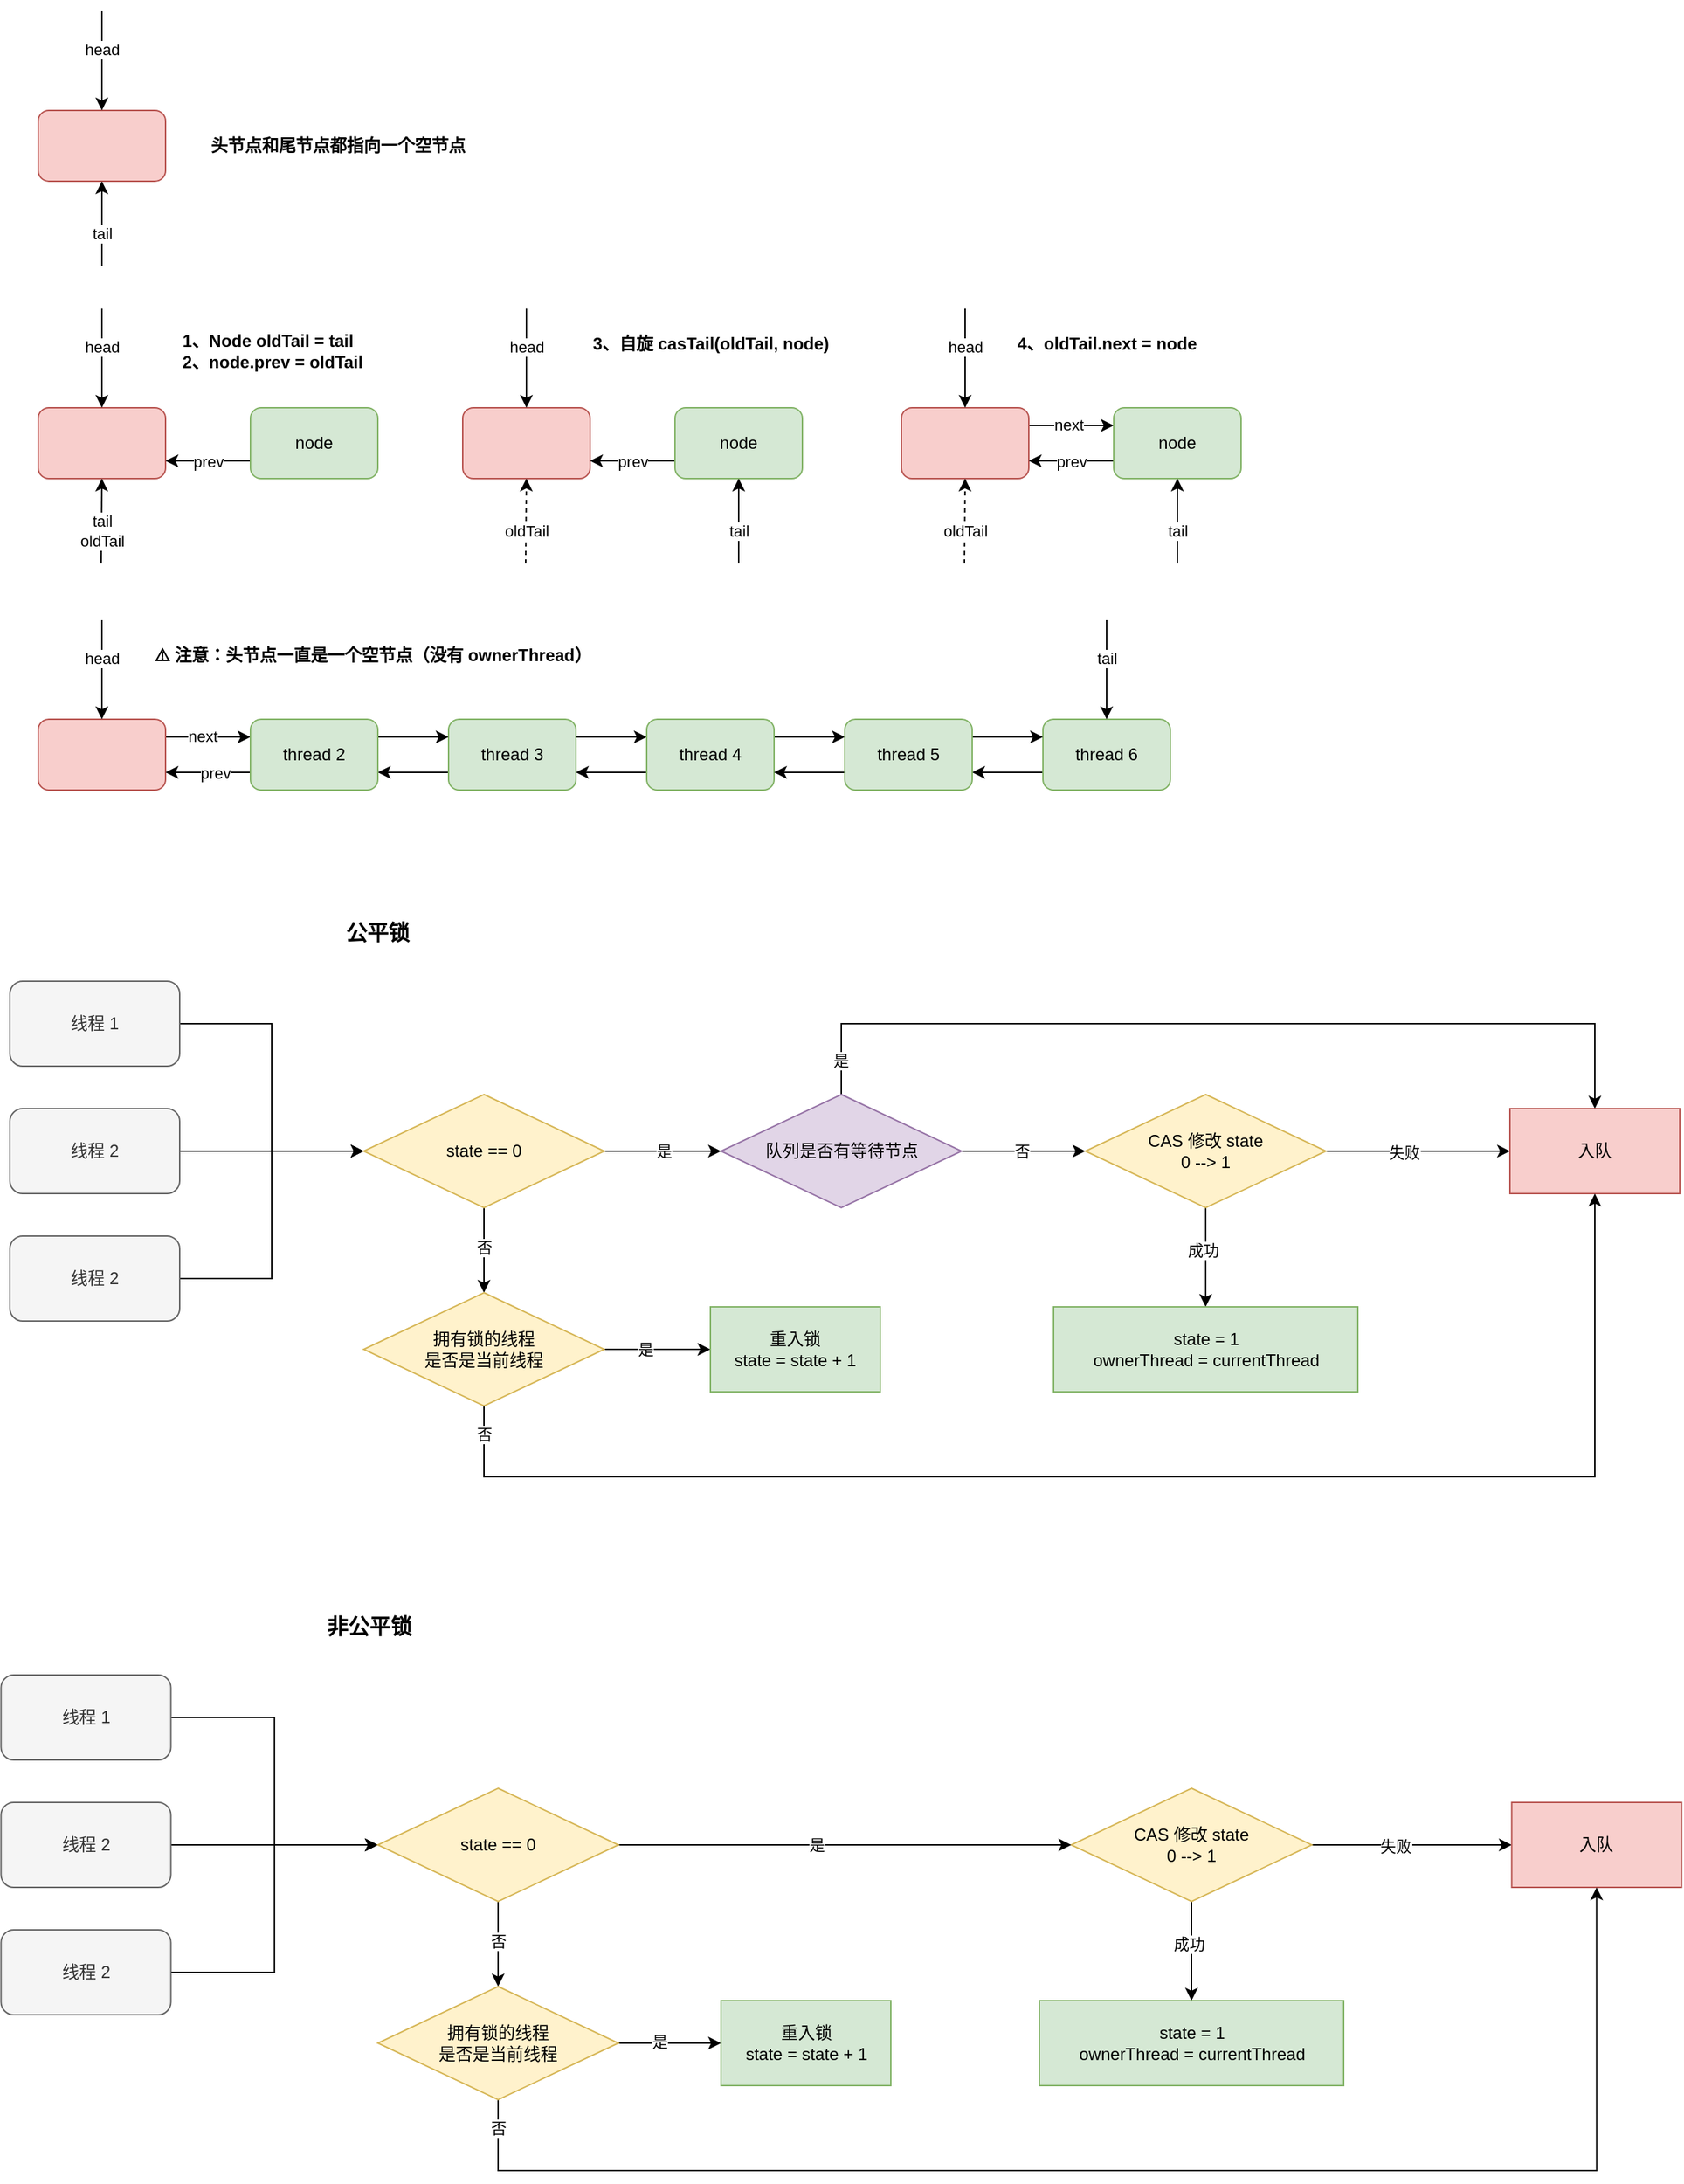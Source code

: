 <mxfile version="21.1.1" type="github">
  <diagram name="第 1 页" id="HYLfRAluGgirOGHJwurM">
    <mxGraphModel dx="1242" dy="784" grid="1" gridSize="10" guides="1" tooltips="1" connect="1" arrows="1" fold="1" page="1" pageScale="1" pageWidth="827" pageHeight="1169" math="0" shadow="0">
      <root>
        <mxCell id="0" />
        <mxCell id="1" parent="0" />
        <mxCell id="wMg410RL5N5ofmad3jp8-132" style="edgeStyle=orthogonalEdgeStyle;rounded=0;orthogonalLoop=1;jettySize=auto;html=1;exitX=1;exitY=0.5;exitDx=0;exitDy=0;entryX=0;entryY=0.5;entryDx=0;entryDy=0;" edge="1" parent="1" source="wMg410RL5N5ofmad3jp8-1" target="wMg410RL5N5ofmad3jp8-85">
          <mxGeometry relative="1" as="geometry" />
        </mxCell>
        <mxCell id="wMg410RL5N5ofmad3jp8-1" value="线程 1" style="rounded=1;whiteSpace=wrap;html=1;fillColor=#f5f5f5;fontColor=#333333;strokeColor=#666666;" vertex="1" parent="1">
          <mxGeometry x="90" y="720" width="120" height="60" as="geometry" />
        </mxCell>
        <mxCell id="wMg410RL5N5ofmad3jp8-133" style="edgeStyle=orthogonalEdgeStyle;rounded=0;orthogonalLoop=1;jettySize=auto;html=1;exitX=1;exitY=0.5;exitDx=0;exitDy=0;entryX=0;entryY=0.5;entryDx=0;entryDy=0;" edge="1" parent="1" source="wMg410RL5N5ofmad3jp8-2" target="wMg410RL5N5ofmad3jp8-85">
          <mxGeometry relative="1" as="geometry">
            <mxPoint x="280" y="890" as="targetPoint" />
          </mxGeometry>
        </mxCell>
        <mxCell id="wMg410RL5N5ofmad3jp8-2" value="线程 2" style="rounded=1;whiteSpace=wrap;html=1;fillColor=#f5f5f5;fontColor=#333333;strokeColor=#666666;" vertex="1" parent="1">
          <mxGeometry x="90" y="810" width="120" height="60" as="geometry" />
        </mxCell>
        <mxCell id="wMg410RL5N5ofmad3jp8-134" style="edgeStyle=orthogonalEdgeStyle;rounded=0;orthogonalLoop=1;jettySize=auto;html=1;exitX=1;exitY=0.5;exitDx=0;exitDy=0;entryX=0;entryY=0.5;entryDx=0;entryDy=0;" edge="1" parent="1" source="wMg410RL5N5ofmad3jp8-4" target="wMg410RL5N5ofmad3jp8-85">
          <mxGeometry relative="1" as="geometry" />
        </mxCell>
        <mxCell id="wMg410RL5N5ofmad3jp8-4" value="线程 2" style="rounded=1;whiteSpace=wrap;html=1;fillColor=#f5f5f5;fontColor=#333333;strokeColor=#666666;" vertex="1" parent="1">
          <mxGeometry x="90" y="900" width="120" height="60" as="geometry" />
        </mxCell>
        <mxCell id="wMg410RL5N5ofmad3jp8-137" style="edgeStyle=orthogonalEdgeStyle;rounded=0;orthogonalLoop=1;jettySize=auto;html=1;exitX=1;exitY=0.5;exitDx=0;exitDy=0;entryX=0;entryY=0.5;entryDx=0;entryDy=0;" edge="1" parent="1" source="wMg410RL5N5ofmad3jp8-5" target="wMg410RL5N5ofmad3jp8-9">
          <mxGeometry relative="1" as="geometry" />
        </mxCell>
        <mxCell id="wMg410RL5N5ofmad3jp8-138" value="否" style="edgeLabel;html=1;align=center;verticalAlign=middle;resizable=0;points=[];" vertex="1" connectable="0" parent="wMg410RL5N5ofmad3jp8-137">
          <mxGeometry x="-0.035" relative="1" as="geometry">
            <mxPoint as="offset" />
          </mxGeometry>
        </mxCell>
        <mxCell id="wMg410RL5N5ofmad3jp8-139" style="edgeStyle=orthogonalEdgeStyle;rounded=0;orthogonalLoop=1;jettySize=auto;html=1;exitX=0.5;exitY=0;exitDx=0;exitDy=0;entryX=0.5;entryY=0;entryDx=0;entryDy=0;" edge="1" parent="1" source="wMg410RL5N5ofmad3jp8-5" target="wMg410RL5N5ofmad3jp8-14">
          <mxGeometry relative="1" as="geometry">
            <Array as="points">
              <mxPoint x="678" y="750" />
              <mxPoint x="1210" y="750" />
            </Array>
          </mxGeometry>
        </mxCell>
        <mxCell id="wMg410RL5N5ofmad3jp8-140" value="是" style="edgeLabel;html=1;align=center;verticalAlign=middle;resizable=0;points=[];" vertex="1" connectable="0" parent="wMg410RL5N5ofmad3jp8-139">
          <mxGeometry x="-0.924" y="1" relative="1" as="geometry">
            <mxPoint as="offset" />
          </mxGeometry>
        </mxCell>
        <mxCell id="wMg410RL5N5ofmad3jp8-5" value="队列是否有等待节点" style="rhombus;whiteSpace=wrap;html=1;fillColor=#e1d5e7;strokeColor=#9673a6;" vertex="1" parent="1">
          <mxGeometry x="592.5" y="800" width="170" height="80" as="geometry" />
        </mxCell>
        <mxCell id="wMg410RL5N5ofmad3jp8-12" value="" style="edgeStyle=orthogonalEdgeStyle;rounded=0;orthogonalLoop=1;jettySize=auto;html=1;" edge="1" parent="1" source="wMg410RL5N5ofmad3jp8-9" target="wMg410RL5N5ofmad3jp8-11">
          <mxGeometry relative="1" as="geometry" />
        </mxCell>
        <mxCell id="wMg410RL5N5ofmad3jp8-13" value="成功" style="edgeLabel;html=1;align=center;verticalAlign=middle;resizable=0;points=[];" vertex="1" connectable="0" parent="wMg410RL5N5ofmad3jp8-12">
          <mxGeometry x="-0.16" y="-2" relative="1" as="geometry">
            <mxPoint as="offset" />
          </mxGeometry>
        </mxCell>
        <mxCell id="wMg410RL5N5ofmad3jp8-15" value="" style="edgeStyle=orthogonalEdgeStyle;rounded=0;orthogonalLoop=1;jettySize=auto;html=1;" edge="1" parent="1" source="wMg410RL5N5ofmad3jp8-9" target="wMg410RL5N5ofmad3jp8-14">
          <mxGeometry relative="1" as="geometry" />
        </mxCell>
        <mxCell id="wMg410RL5N5ofmad3jp8-18" value="失败" style="edgeLabel;html=1;align=center;verticalAlign=middle;resizable=0;points=[];" vertex="1" connectable="0" parent="wMg410RL5N5ofmad3jp8-15">
          <mxGeometry x="-0.162" y="-1" relative="1" as="geometry">
            <mxPoint as="offset" />
          </mxGeometry>
        </mxCell>
        <mxCell id="wMg410RL5N5ofmad3jp8-9" value="CAS 修改 state&lt;br&gt;0 --&amp;gt; 1" style="rhombus;whiteSpace=wrap;html=1;fillColor=#fff2cc;strokeColor=#d6b656;" vertex="1" parent="1">
          <mxGeometry x="850" y="800" width="170" height="80" as="geometry" />
        </mxCell>
        <mxCell id="wMg410RL5N5ofmad3jp8-11" value="state = 1&lt;br&gt;ownerThread = currentThread" style="whiteSpace=wrap;html=1;fillColor=#d5e8d4;strokeColor=#82b366;" vertex="1" parent="1">
          <mxGeometry x="827.5" y="950" width="215" height="60" as="geometry" />
        </mxCell>
        <mxCell id="wMg410RL5N5ofmad3jp8-14" value="入队" style="whiteSpace=wrap;html=1;fillColor=#f8cecc;strokeColor=#b85450;" vertex="1" parent="1">
          <mxGeometry x="1150" y="810" width="120" height="60" as="geometry" />
        </mxCell>
        <mxCell id="wMg410RL5N5ofmad3jp8-29" style="edgeStyle=orthogonalEdgeStyle;rounded=0;orthogonalLoop=1;jettySize=auto;html=1;exitX=1;exitY=0.25;exitDx=0;exitDy=0;entryX=0;entryY=0.25;entryDx=0;entryDy=0;" edge="1" parent="1" source="wMg410RL5N5ofmad3jp8-19" target="wMg410RL5N5ofmad3jp8-21">
          <mxGeometry relative="1" as="geometry" />
        </mxCell>
        <mxCell id="wMg410RL5N5ofmad3jp8-39" value="next" style="edgeLabel;html=1;align=center;verticalAlign=middle;resizable=0;points=[];" vertex="1" connectable="0" parent="wMg410RL5N5ofmad3jp8-29">
          <mxGeometry x="-0.15" y="4" relative="1" as="geometry">
            <mxPoint y="3" as="offset" />
          </mxGeometry>
        </mxCell>
        <mxCell id="wMg410RL5N5ofmad3jp8-19" value="" style="rounded=1;whiteSpace=wrap;html=1;fillColor=#f8cecc;strokeColor=#b85450;" vertex="1" parent="1">
          <mxGeometry x="110" y="535" width="90" height="50" as="geometry" />
        </mxCell>
        <mxCell id="wMg410RL5N5ofmad3jp8-32" style="edgeStyle=orthogonalEdgeStyle;rounded=0;orthogonalLoop=1;jettySize=auto;html=1;exitX=1;exitY=0.25;exitDx=0;exitDy=0;entryX=0;entryY=0.25;entryDx=0;entryDy=0;" edge="1" parent="1" source="wMg410RL5N5ofmad3jp8-20" target="wMg410RL5N5ofmad3jp8-22">
          <mxGeometry relative="1" as="geometry" />
        </mxCell>
        <mxCell id="wMg410RL5N5ofmad3jp8-35" style="edgeStyle=orthogonalEdgeStyle;rounded=0;orthogonalLoop=1;jettySize=auto;html=1;exitX=0;exitY=0.75;exitDx=0;exitDy=0;entryX=1;entryY=0.75;entryDx=0;entryDy=0;" edge="1" parent="1" source="wMg410RL5N5ofmad3jp8-20" target="wMg410RL5N5ofmad3jp8-21">
          <mxGeometry relative="1" as="geometry" />
        </mxCell>
        <mxCell id="wMg410RL5N5ofmad3jp8-20" value="thread 3" style="rounded=1;whiteSpace=wrap;html=1;fillColor=#d5e8d4;strokeColor=#82b366;" vertex="1" parent="1">
          <mxGeometry x="400" y="535" width="90" height="50" as="geometry" />
        </mxCell>
        <mxCell id="wMg410RL5N5ofmad3jp8-30" style="edgeStyle=orthogonalEdgeStyle;rounded=0;orthogonalLoop=1;jettySize=auto;html=1;exitX=0;exitY=0.75;exitDx=0;exitDy=0;entryX=1;entryY=0.75;entryDx=0;entryDy=0;" edge="1" parent="1" source="wMg410RL5N5ofmad3jp8-21" target="wMg410RL5N5ofmad3jp8-19">
          <mxGeometry relative="1" as="geometry" />
        </mxCell>
        <mxCell id="wMg410RL5N5ofmad3jp8-40" value="prev" style="edgeLabel;html=1;align=center;verticalAlign=middle;resizable=0;points=[];" vertex="1" connectable="0" parent="wMg410RL5N5ofmad3jp8-30">
          <mxGeometry x="-0.15" y="3" relative="1" as="geometry">
            <mxPoint y="-3" as="offset" />
          </mxGeometry>
        </mxCell>
        <mxCell id="wMg410RL5N5ofmad3jp8-31" style="edgeStyle=orthogonalEdgeStyle;rounded=0;orthogonalLoop=1;jettySize=auto;html=1;exitX=1;exitY=0.25;exitDx=0;exitDy=0;entryX=0;entryY=0.25;entryDx=0;entryDy=0;" edge="1" parent="1" source="wMg410RL5N5ofmad3jp8-21" target="wMg410RL5N5ofmad3jp8-20">
          <mxGeometry relative="1" as="geometry" />
        </mxCell>
        <mxCell id="wMg410RL5N5ofmad3jp8-21" value="thread 2" style="rounded=1;whiteSpace=wrap;html=1;fillColor=#d5e8d4;strokeColor=#82b366;" vertex="1" parent="1">
          <mxGeometry x="260" y="535" width="90" height="50" as="geometry" />
        </mxCell>
        <mxCell id="wMg410RL5N5ofmad3jp8-33" style="edgeStyle=orthogonalEdgeStyle;rounded=0;orthogonalLoop=1;jettySize=auto;html=1;exitX=1;exitY=0.25;exitDx=0;exitDy=0;entryX=0;entryY=0.25;entryDx=0;entryDy=0;" edge="1" parent="1" source="wMg410RL5N5ofmad3jp8-22" target="wMg410RL5N5ofmad3jp8-24">
          <mxGeometry relative="1" as="geometry" />
        </mxCell>
        <mxCell id="wMg410RL5N5ofmad3jp8-36" style="edgeStyle=orthogonalEdgeStyle;rounded=0;orthogonalLoop=1;jettySize=auto;html=1;exitX=0;exitY=0.75;exitDx=0;exitDy=0;entryX=1;entryY=0.75;entryDx=0;entryDy=0;" edge="1" parent="1" source="wMg410RL5N5ofmad3jp8-22" target="wMg410RL5N5ofmad3jp8-20">
          <mxGeometry relative="1" as="geometry" />
        </mxCell>
        <mxCell id="wMg410RL5N5ofmad3jp8-22" value="thread 4" style="rounded=1;whiteSpace=wrap;html=1;fillColor=#d5e8d4;strokeColor=#82b366;" vertex="1" parent="1">
          <mxGeometry x="540" y="535" width="90" height="50" as="geometry" />
        </mxCell>
        <mxCell id="wMg410RL5N5ofmad3jp8-38" style="edgeStyle=orthogonalEdgeStyle;rounded=0;orthogonalLoop=1;jettySize=auto;html=1;exitX=0;exitY=0.75;exitDx=0;exitDy=0;entryX=1;entryY=0.75;entryDx=0;entryDy=0;" edge="1" parent="1" source="wMg410RL5N5ofmad3jp8-23" target="wMg410RL5N5ofmad3jp8-24">
          <mxGeometry relative="1" as="geometry" />
        </mxCell>
        <mxCell id="wMg410RL5N5ofmad3jp8-23" value="thread 6" style="rounded=1;whiteSpace=wrap;html=1;fillColor=#d5e8d4;strokeColor=#82b366;" vertex="1" parent="1">
          <mxGeometry x="820" y="535" width="90" height="50" as="geometry" />
        </mxCell>
        <mxCell id="wMg410RL5N5ofmad3jp8-34" style="edgeStyle=orthogonalEdgeStyle;rounded=0;orthogonalLoop=1;jettySize=auto;html=1;exitX=1;exitY=0.25;exitDx=0;exitDy=0;entryX=0;entryY=0.25;entryDx=0;entryDy=0;" edge="1" parent="1" source="wMg410RL5N5ofmad3jp8-24" target="wMg410RL5N5ofmad3jp8-23">
          <mxGeometry relative="1" as="geometry" />
        </mxCell>
        <mxCell id="wMg410RL5N5ofmad3jp8-37" style="edgeStyle=orthogonalEdgeStyle;rounded=0;orthogonalLoop=1;jettySize=auto;html=1;exitX=0;exitY=0.75;exitDx=0;exitDy=0;entryX=1;entryY=0.75;entryDx=0;entryDy=0;" edge="1" parent="1" source="wMg410RL5N5ofmad3jp8-24" target="wMg410RL5N5ofmad3jp8-22">
          <mxGeometry relative="1" as="geometry" />
        </mxCell>
        <mxCell id="wMg410RL5N5ofmad3jp8-24" value="thread 5" style="rounded=1;whiteSpace=wrap;html=1;fillColor=#d5e8d4;strokeColor=#82b366;" vertex="1" parent="1">
          <mxGeometry x="680" y="535" width="90" height="50" as="geometry" />
        </mxCell>
        <mxCell id="wMg410RL5N5ofmad3jp8-25" value="" style="endArrow=classic;html=1;rounded=0;entryX=0.5;entryY=0;entryDx=0;entryDy=0;" edge="1" parent="1" target="wMg410RL5N5ofmad3jp8-19">
          <mxGeometry width="50" height="50" relative="1" as="geometry">
            <mxPoint x="155" y="465" as="sourcePoint" />
            <mxPoint x="60" y="475" as="targetPoint" />
          </mxGeometry>
        </mxCell>
        <mxCell id="wMg410RL5N5ofmad3jp8-26" value="head" style="edgeLabel;html=1;align=center;verticalAlign=middle;resizable=0;points=[];" vertex="1" connectable="0" parent="wMg410RL5N5ofmad3jp8-25">
          <mxGeometry x="-0.229" relative="1" as="geometry">
            <mxPoint as="offset" />
          </mxGeometry>
        </mxCell>
        <mxCell id="wMg410RL5N5ofmad3jp8-27" value="" style="endArrow=classic;html=1;rounded=0;entryX=0.5;entryY=0;entryDx=0;entryDy=0;" edge="1" parent="1" target="wMg410RL5N5ofmad3jp8-23">
          <mxGeometry width="50" height="50" relative="1" as="geometry">
            <mxPoint x="865" y="465" as="sourcePoint" />
            <mxPoint x="838" y="515" as="targetPoint" />
          </mxGeometry>
        </mxCell>
        <mxCell id="wMg410RL5N5ofmad3jp8-28" value="tail" style="edgeLabel;html=1;align=center;verticalAlign=middle;resizable=0;points=[];" vertex="1" connectable="0" parent="wMg410RL5N5ofmad3jp8-27">
          <mxGeometry x="-0.229" relative="1" as="geometry">
            <mxPoint as="offset" />
          </mxGeometry>
        </mxCell>
        <mxCell id="wMg410RL5N5ofmad3jp8-41" value="" style="rounded=1;whiteSpace=wrap;html=1;fillColor=#f8cecc;strokeColor=#b85450;" vertex="1" parent="1">
          <mxGeometry x="110" y="105" width="90" height="50" as="geometry" />
        </mxCell>
        <mxCell id="wMg410RL5N5ofmad3jp8-42" value="" style="endArrow=classic;html=1;rounded=0;entryX=0.5;entryY=0;entryDx=0;entryDy=0;" edge="1" parent="1" target="wMg410RL5N5ofmad3jp8-41">
          <mxGeometry width="50" height="50" relative="1" as="geometry">
            <mxPoint x="155" y="35" as="sourcePoint" />
            <mxPoint x="60" y="45" as="targetPoint" />
          </mxGeometry>
        </mxCell>
        <mxCell id="wMg410RL5N5ofmad3jp8-43" value="head" style="edgeLabel;html=1;align=center;verticalAlign=middle;resizable=0;points=[];" vertex="1" connectable="0" parent="wMg410RL5N5ofmad3jp8-42">
          <mxGeometry x="-0.229" relative="1" as="geometry">
            <mxPoint as="offset" />
          </mxGeometry>
        </mxCell>
        <mxCell id="wMg410RL5N5ofmad3jp8-44" value="" style="endArrow=classic;html=1;rounded=0;entryX=0.5;entryY=1;entryDx=0;entryDy=0;" edge="1" parent="1" target="wMg410RL5N5ofmad3jp8-41">
          <mxGeometry width="50" height="50" relative="1" as="geometry">
            <mxPoint x="155" y="215" as="sourcePoint" />
            <mxPoint x="400" y="205" as="targetPoint" />
          </mxGeometry>
        </mxCell>
        <mxCell id="wMg410RL5N5ofmad3jp8-45" value="tail" style="edgeLabel;html=1;align=center;verticalAlign=middle;resizable=0;points=[];" vertex="1" connectable="0" parent="wMg410RL5N5ofmad3jp8-44">
          <mxGeometry x="-0.229" relative="1" as="geometry">
            <mxPoint as="offset" />
          </mxGeometry>
        </mxCell>
        <mxCell id="wMg410RL5N5ofmad3jp8-46" value="" style="rounded=1;whiteSpace=wrap;html=1;fillColor=#f8cecc;strokeColor=#b85450;" vertex="1" parent="1">
          <mxGeometry x="110" y="315" width="90" height="50" as="geometry" />
        </mxCell>
        <mxCell id="wMg410RL5N5ofmad3jp8-47" value="" style="endArrow=classic;html=1;rounded=0;entryX=0.5;entryY=0;entryDx=0;entryDy=0;" edge="1" parent="1" target="wMg410RL5N5ofmad3jp8-46">
          <mxGeometry width="50" height="50" relative="1" as="geometry">
            <mxPoint x="155" y="245" as="sourcePoint" />
            <mxPoint x="60" y="255" as="targetPoint" />
          </mxGeometry>
        </mxCell>
        <mxCell id="wMg410RL5N5ofmad3jp8-48" value="head" style="edgeLabel;html=1;align=center;verticalAlign=middle;resizable=0;points=[];" vertex="1" connectable="0" parent="wMg410RL5N5ofmad3jp8-47">
          <mxGeometry x="-0.229" relative="1" as="geometry">
            <mxPoint as="offset" />
          </mxGeometry>
        </mxCell>
        <mxCell id="wMg410RL5N5ofmad3jp8-53" value="prev" style="edgeStyle=orthogonalEdgeStyle;rounded=0;orthogonalLoop=1;jettySize=auto;html=1;exitX=0;exitY=0.75;exitDx=0;exitDy=0;entryX=1;entryY=0.75;entryDx=0;entryDy=0;" edge="1" parent="1" source="wMg410RL5N5ofmad3jp8-51" target="wMg410RL5N5ofmad3jp8-46">
          <mxGeometry relative="1" as="geometry" />
        </mxCell>
        <mxCell id="wMg410RL5N5ofmad3jp8-51" value="node" style="rounded=1;whiteSpace=wrap;html=1;fillColor=#d5e8d4;strokeColor=#82b366;" vertex="1" parent="1">
          <mxGeometry x="260" y="315" width="90" height="50" as="geometry" />
        </mxCell>
        <mxCell id="wMg410RL5N5ofmad3jp8-54" value="" style="endArrow=classic;html=1;rounded=0;entryX=0.5;entryY=1;entryDx=0;entryDy=0;" edge="1" parent="1" target="wMg410RL5N5ofmad3jp8-46">
          <mxGeometry width="50" height="50" relative="1" as="geometry">
            <mxPoint x="154.5" y="425" as="sourcePoint" />
            <mxPoint x="155" y="375" as="targetPoint" />
          </mxGeometry>
        </mxCell>
        <mxCell id="wMg410RL5N5ofmad3jp8-55" value="tail&lt;br&gt;oldTail" style="edgeLabel;html=1;align=center;verticalAlign=middle;resizable=0;points=[];" vertex="1" connectable="0" parent="wMg410RL5N5ofmad3jp8-54">
          <mxGeometry x="-0.229" relative="1" as="geometry">
            <mxPoint as="offset" />
          </mxGeometry>
        </mxCell>
        <mxCell id="wMg410RL5N5ofmad3jp8-56" value="1、Node oldTail = tail&lt;br&gt;2、node.prev = oldTail" style="text;html=1;strokeColor=none;fillColor=none;align=left;verticalAlign=middle;whiteSpace=wrap;rounded=0;fontStyle=1" vertex="1" parent="1">
          <mxGeometry x="210" y="255" width="150" height="40" as="geometry" />
        </mxCell>
        <mxCell id="wMg410RL5N5ofmad3jp8-57" value="" style="rounded=1;whiteSpace=wrap;html=1;fillColor=#f8cecc;strokeColor=#b85450;" vertex="1" parent="1">
          <mxGeometry x="410" y="315" width="90" height="50" as="geometry" />
        </mxCell>
        <mxCell id="wMg410RL5N5ofmad3jp8-58" value="" style="endArrow=classic;html=1;rounded=0;entryX=0.5;entryY=0;entryDx=0;entryDy=0;" edge="1" parent="1" target="wMg410RL5N5ofmad3jp8-57">
          <mxGeometry width="50" height="50" relative="1" as="geometry">
            <mxPoint x="455" y="245" as="sourcePoint" />
            <mxPoint x="360" y="255" as="targetPoint" />
          </mxGeometry>
        </mxCell>
        <mxCell id="wMg410RL5N5ofmad3jp8-59" value="head" style="edgeLabel;html=1;align=center;verticalAlign=middle;resizable=0;points=[];" vertex="1" connectable="0" parent="wMg410RL5N5ofmad3jp8-58">
          <mxGeometry x="-0.229" relative="1" as="geometry">
            <mxPoint as="offset" />
          </mxGeometry>
        </mxCell>
        <mxCell id="wMg410RL5N5ofmad3jp8-60" value="prev" style="edgeStyle=orthogonalEdgeStyle;rounded=0;orthogonalLoop=1;jettySize=auto;html=1;exitX=0;exitY=0.75;exitDx=0;exitDy=0;entryX=1;entryY=0.75;entryDx=0;entryDy=0;" edge="1" parent="1" source="wMg410RL5N5ofmad3jp8-61" target="wMg410RL5N5ofmad3jp8-57">
          <mxGeometry relative="1" as="geometry" />
        </mxCell>
        <mxCell id="wMg410RL5N5ofmad3jp8-61" value="node" style="rounded=1;whiteSpace=wrap;html=1;fillColor=#d5e8d4;strokeColor=#82b366;" vertex="1" parent="1">
          <mxGeometry x="560" y="315" width="90" height="50" as="geometry" />
        </mxCell>
        <mxCell id="wMg410RL5N5ofmad3jp8-62" value="" style="endArrow=classic;html=1;rounded=0;entryX=0.5;entryY=1;entryDx=0;entryDy=0;" edge="1" parent="1" target="wMg410RL5N5ofmad3jp8-61">
          <mxGeometry width="50" height="50" relative="1" as="geometry">
            <mxPoint x="605" y="425" as="sourcePoint" />
            <mxPoint x="590" y="375" as="targetPoint" />
          </mxGeometry>
        </mxCell>
        <mxCell id="wMg410RL5N5ofmad3jp8-63" value="tail" style="edgeLabel;html=1;align=center;verticalAlign=middle;resizable=0;points=[];" vertex="1" connectable="0" parent="wMg410RL5N5ofmad3jp8-62">
          <mxGeometry x="-0.229" relative="1" as="geometry">
            <mxPoint as="offset" />
          </mxGeometry>
        </mxCell>
        <mxCell id="wMg410RL5N5ofmad3jp8-64" value="3、自旋 casTail(oldTail, node)" style="text;html=1;strokeColor=none;fillColor=none;align=left;verticalAlign=middle;whiteSpace=wrap;rounded=0;fontStyle=1" vertex="1" parent="1">
          <mxGeometry x="500" y="255" width="190" height="30" as="geometry" />
        </mxCell>
        <mxCell id="wMg410RL5N5ofmad3jp8-77" style="edgeStyle=orthogonalEdgeStyle;rounded=0;orthogonalLoop=1;jettySize=auto;html=1;exitX=1;exitY=0.25;exitDx=0;exitDy=0;entryX=0;entryY=0.25;entryDx=0;entryDy=0;" edge="1" parent="1" source="wMg410RL5N5ofmad3jp8-66" target="wMg410RL5N5ofmad3jp8-70">
          <mxGeometry relative="1" as="geometry" />
        </mxCell>
        <mxCell id="wMg410RL5N5ofmad3jp8-78" value="next" style="edgeLabel;html=1;align=center;verticalAlign=middle;resizable=0;points=[];" vertex="1" connectable="0" parent="wMg410RL5N5ofmad3jp8-77">
          <mxGeometry x="-0.067" y="2" relative="1" as="geometry">
            <mxPoint y="1" as="offset" />
          </mxGeometry>
        </mxCell>
        <mxCell id="wMg410RL5N5ofmad3jp8-66" value="" style="rounded=1;whiteSpace=wrap;html=1;fillColor=#f8cecc;strokeColor=#b85450;" vertex="1" parent="1">
          <mxGeometry x="720" y="315" width="90" height="50" as="geometry" />
        </mxCell>
        <mxCell id="wMg410RL5N5ofmad3jp8-67" value="" style="endArrow=classic;html=1;rounded=0;entryX=0.5;entryY=0;entryDx=0;entryDy=0;" edge="1" parent="1" target="wMg410RL5N5ofmad3jp8-66">
          <mxGeometry width="50" height="50" relative="1" as="geometry">
            <mxPoint x="765" y="245" as="sourcePoint" />
            <mxPoint x="670" y="255" as="targetPoint" />
          </mxGeometry>
        </mxCell>
        <mxCell id="wMg410RL5N5ofmad3jp8-68" value="head" style="edgeLabel;html=1;align=center;verticalAlign=middle;resizable=0;points=[];" vertex="1" connectable="0" parent="wMg410RL5N5ofmad3jp8-67">
          <mxGeometry x="-0.229" relative="1" as="geometry">
            <mxPoint as="offset" />
          </mxGeometry>
        </mxCell>
        <mxCell id="wMg410RL5N5ofmad3jp8-69" value="prev" style="edgeStyle=orthogonalEdgeStyle;rounded=0;orthogonalLoop=1;jettySize=auto;html=1;exitX=0;exitY=0.75;exitDx=0;exitDy=0;entryX=1;entryY=0.75;entryDx=0;entryDy=0;" edge="1" parent="1" source="wMg410RL5N5ofmad3jp8-70" target="wMg410RL5N5ofmad3jp8-66">
          <mxGeometry relative="1" as="geometry" />
        </mxCell>
        <mxCell id="wMg410RL5N5ofmad3jp8-70" value="node" style="rounded=1;whiteSpace=wrap;html=1;fillColor=#d5e8d4;strokeColor=#82b366;" vertex="1" parent="1">
          <mxGeometry x="870" y="315" width="90" height="50" as="geometry" />
        </mxCell>
        <mxCell id="wMg410RL5N5ofmad3jp8-71" value="" style="endArrow=classic;html=1;rounded=0;entryX=0.5;entryY=1;entryDx=0;entryDy=0;" edge="1" parent="1" target="wMg410RL5N5ofmad3jp8-70">
          <mxGeometry width="50" height="50" relative="1" as="geometry">
            <mxPoint x="915" y="425" as="sourcePoint" />
            <mxPoint x="900" y="375" as="targetPoint" />
          </mxGeometry>
        </mxCell>
        <mxCell id="wMg410RL5N5ofmad3jp8-72" value="tail" style="edgeLabel;html=1;align=center;verticalAlign=middle;resizable=0;points=[];" vertex="1" connectable="0" parent="wMg410RL5N5ofmad3jp8-71">
          <mxGeometry x="-0.229" relative="1" as="geometry">
            <mxPoint as="offset" />
          </mxGeometry>
        </mxCell>
        <mxCell id="wMg410RL5N5ofmad3jp8-73" value="4、oldTail.next = node" style="text;html=1;strokeColor=none;fillColor=none;align=left;verticalAlign=middle;whiteSpace=wrap;rounded=0;fontStyle=1" vertex="1" parent="1">
          <mxGeometry x="800" y="255" width="150" height="30" as="geometry" />
        </mxCell>
        <mxCell id="wMg410RL5N5ofmad3jp8-74" value="" style="endArrow=classic;html=1;rounded=0;entryX=0.5;entryY=1;entryDx=0;entryDy=0;dashed=1;" edge="1" parent="1" target="wMg410RL5N5ofmad3jp8-57">
          <mxGeometry width="50" height="50" relative="1" as="geometry">
            <mxPoint x="454.5" y="425" as="sourcePoint" />
            <mxPoint x="455" y="375" as="targetPoint" />
          </mxGeometry>
        </mxCell>
        <mxCell id="wMg410RL5N5ofmad3jp8-75" value="oldTail" style="edgeLabel;html=1;align=center;verticalAlign=middle;resizable=0;points=[];" vertex="1" connectable="0" parent="wMg410RL5N5ofmad3jp8-74">
          <mxGeometry x="-0.229" relative="1" as="geometry">
            <mxPoint as="offset" />
          </mxGeometry>
        </mxCell>
        <mxCell id="wMg410RL5N5ofmad3jp8-79" value="" style="endArrow=classic;html=1;rounded=0;dashed=1;entryX=0.5;entryY=1;entryDx=0;entryDy=0;" edge="1" parent="1" target="wMg410RL5N5ofmad3jp8-66">
          <mxGeometry width="50" height="50" relative="1" as="geometry">
            <mxPoint x="764.5" y="425" as="sourcePoint" />
            <mxPoint x="765" y="375" as="targetPoint" />
          </mxGeometry>
        </mxCell>
        <mxCell id="wMg410RL5N5ofmad3jp8-80" value="oldTail" style="edgeLabel;html=1;align=center;verticalAlign=middle;resizable=0;points=[];" vertex="1" connectable="0" parent="wMg410RL5N5ofmad3jp8-79">
          <mxGeometry x="-0.229" relative="1" as="geometry">
            <mxPoint as="offset" />
          </mxGeometry>
        </mxCell>
        <mxCell id="wMg410RL5N5ofmad3jp8-83" value="⚠️ 注意：头节点一直是一个空节点（没有 ownerThread）" style="text;html=1;strokeColor=none;fillColor=none;align=left;verticalAlign=middle;whiteSpace=wrap;rounded=0;fontStyle=1" vertex="1" parent="1">
          <mxGeometry x="190" y="475" width="340" height="30" as="geometry" />
        </mxCell>
        <mxCell id="wMg410RL5N5ofmad3jp8-84" value="头节点和尾节点都指向一个空节点" style="text;html=1;strokeColor=none;fillColor=none;align=left;verticalAlign=middle;whiteSpace=wrap;rounded=0;fontStyle=1" vertex="1" parent="1">
          <mxGeometry x="230" y="115" width="200" height="30" as="geometry" />
        </mxCell>
        <mxCell id="wMg410RL5N5ofmad3jp8-86" style="edgeStyle=orthogonalEdgeStyle;rounded=0;orthogonalLoop=1;jettySize=auto;html=1;exitX=1;exitY=0.5;exitDx=0;exitDy=0;entryX=0;entryY=0.5;entryDx=0;entryDy=0;" edge="1" parent="1" source="wMg410RL5N5ofmad3jp8-85" target="wMg410RL5N5ofmad3jp8-5">
          <mxGeometry relative="1" as="geometry">
            <mxPoint x="590" y="840" as="targetPoint" />
          </mxGeometry>
        </mxCell>
        <mxCell id="wMg410RL5N5ofmad3jp8-96" value="是" style="edgeLabel;html=1;align=center;verticalAlign=middle;resizable=0;points=[];" vertex="1" connectable="0" parent="wMg410RL5N5ofmad3jp8-86">
          <mxGeometry x="-0.175" y="-3" relative="1" as="geometry">
            <mxPoint x="8" y="-3" as="offset" />
          </mxGeometry>
        </mxCell>
        <mxCell id="wMg410RL5N5ofmad3jp8-88" value="" style="edgeStyle=orthogonalEdgeStyle;rounded=0;orthogonalLoop=1;jettySize=auto;html=1;" edge="1" parent="1" source="wMg410RL5N5ofmad3jp8-85" target="wMg410RL5N5ofmad3jp8-87">
          <mxGeometry relative="1" as="geometry" />
        </mxCell>
        <mxCell id="wMg410RL5N5ofmad3jp8-91" value="否" style="edgeLabel;html=1;align=center;verticalAlign=middle;resizable=0;points=[];" vertex="1" connectable="0" parent="wMg410RL5N5ofmad3jp8-88">
          <mxGeometry x="-0.08" relative="1" as="geometry">
            <mxPoint as="offset" />
          </mxGeometry>
        </mxCell>
        <mxCell id="wMg410RL5N5ofmad3jp8-85" value="state == 0" style="rhombus;whiteSpace=wrap;html=1;fillColor=#fff2cc;strokeColor=#d6b656;" vertex="1" parent="1">
          <mxGeometry x="340" y="800" width="170" height="80" as="geometry" />
        </mxCell>
        <mxCell id="wMg410RL5N5ofmad3jp8-94" style="edgeStyle=orthogonalEdgeStyle;rounded=0;orthogonalLoop=1;jettySize=auto;html=1;exitX=0.5;exitY=1;exitDx=0;exitDy=0;entryX=0.5;entryY=1;entryDx=0;entryDy=0;" edge="1" parent="1" source="wMg410RL5N5ofmad3jp8-87" target="wMg410RL5N5ofmad3jp8-14">
          <mxGeometry relative="1" as="geometry">
            <Array as="points">
              <mxPoint x="425" y="1070" />
              <mxPoint x="1210" y="1070" />
            </Array>
          </mxGeometry>
        </mxCell>
        <mxCell id="wMg410RL5N5ofmad3jp8-95" value="否" style="edgeLabel;html=1;align=center;verticalAlign=middle;resizable=0;points=[];" vertex="1" connectable="0" parent="wMg410RL5N5ofmad3jp8-94">
          <mxGeometry x="-0.939" relative="1" as="geometry">
            <mxPoint y="-12" as="offset" />
          </mxGeometry>
        </mxCell>
        <mxCell id="wMg410RL5N5ofmad3jp8-135" style="edgeStyle=orthogonalEdgeStyle;rounded=0;orthogonalLoop=1;jettySize=auto;html=1;exitX=1;exitY=0.5;exitDx=0;exitDy=0;entryX=0;entryY=0.5;entryDx=0;entryDy=0;" edge="1" parent="1" source="wMg410RL5N5ofmad3jp8-87" target="wMg410RL5N5ofmad3jp8-89">
          <mxGeometry relative="1" as="geometry" />
        </mxCell>
        <mxCell id="wMg410RL5N5ofmad3jp8-136" value="是" style="edgeLabel;html=1;align=center;verticalAlign=middle;resizable=0;points=[];" vertex="1" connectable="0" parent="wMg410RL5N5ofmad3jp8-135">
          <mxGeometry x="-0.227" relative="1" as="geometry">
            <mxPoint as="offset" />
          </mxGeometry>
        </mxCell>
        <mxCell id="wMg410RL5N5ofmad3jp8-87" value="拥有锁的线程&lt;br&gt;是否是当前线程" style="rhombus;whiteSpace=wrap;html=1;fillColor=#fff2cc;strokeColor=#d6b656;" vertex="1" parent="1">
          <mxGeometry x="340" y="940" width="170" height="80" as="geometry" />
        </mxCell>
        <mxCell id="wMg410RL5N5ofmad3jp8-89" value="重入锁&lt;br&gt;state = state + 1" style="whiteSpace=wrap;html=1;fillColor=#d5e8d4;strokeColor=#82b366;shadow=0;" vertex="1" parent="1">
          <mxGeometry x="585" y="950" width="120" height="60" as="geometry" />
        </mxCell>
        <mxCell id="wMg410RL5N5ofmad3jp8-97" value="公平锁" style="text;html=1;strokeColor=none;fillColor=none;align=center;verticalAlign=middle;whiteSpace=wrap;rounded=0;fontStyle=1;fontSize=15;" vertex="1" parent="1">
          <mxGeometry x="310" y="670" width="80" height="30" as="geometry" />
        </mxCell>
        <mxCell id="wMg410RL5N5ofmad3jp8-100" style="edgeStyle=orthogonalEdgeStyle;rounded=0;orthogonalLoop=1;jettySize=auto;html=1;exitX=1;exitY=0.5;exitDx=0;exitDy=0;entryX=0;entryY=0.5;entryDx=0;entryDy=0;" edge="1" parent="1" source="wMg410RL5N5ofmad3jp8-101" target="wMg410RL5N5ofmad3jp8-121">
          <mxGeometry relative="1" as="geometry">
            <mxPoint x="333.75" y="1330" as="targetPoint" />
          </mxGeometry>
        </mxCell>
        <mxCell id="wMg410RL5N5ofmad3jp8-101" value="线程 1" style="rounded=1;whiteSpace=wrap;html=1;fillColor=#f5f5f5;fontColor=#333333;strokeColor=#666666;" vertex="1" parent="1">
          <mxGeometry x="83.75" y="1210" width="120" height="60" as="geometry" />
        </mxCell>
        <mxCell id="wMg410RL5N5ofmad3jp8-102" style="edgeStyle=orthogonalEdgeStyle;rounded=0;orthogonalLoop=1;jettySize=auto;html=1;exitX=1;exitY=0.5;exitDx=0;exitDy=0;entryX=0;entryY=0.5;entryDx=0;entryDy=0;" edge="1" parent="1" source="wMg410RL5N5ofmad3jp8-103" target="wMg410RL5N5ofmad3jp8-121">
          <mxGeometry relative="1" as="geometry">
            <mxPoint x="333.75" y="1330" as="targetPoint" />
          </mxGeometry>
        </mxCell>
        <mxCell id="wMg410RL5N5ofmad3jp8-103" value="线程 2" style="rounded=1;whiteSpace=wrap;html=1;fillColor=#f5f5f5;fontColor=#333333;strokeColor=#666666;" vertex="1" parent="1">
          <mxGeometry x="83.75" y="1300" width="120" height="60" as="geometry" />
        </mxCell>
        <mxCell id="wMg410RL5N5ofmad3jp8-104" style="edgeStyle=orthogonalEdgeStyle;rounded=0;orthogonalLoop=1;jettySize=auto;html=1;exitX=1;exitY=0.5;exitDx=0;exitDy=0;entryX=0;entryY=0.5;entryDx=0;entryDy=0;" edge="1" parent="1" source="wMg410RL5N5ofmad3jp8-105" target="wMg410RL5N5ofmad3jp8-121">
          <mxGeometry relative="1" as="geometry">
            <mxPoint x="333.75" y="1330" as="targetPoint" />
          </mxGeometry>
        </mxCell>
        <mxCell id="wMg410RL5N5ofmad3jp8-105" value="线程 2" style="rounded=1;whiteSpace=wrap;html=1;fillColor=#f5f5f5;fontColor=#333333;strokeColor=#666666;" vertex="1" parent="1">
          <mxGeometry x="83.75" y="1390" width="120" height="60" as="geometry" />
        </mxCell>
        <mxCell id="wMg410RL5N5ofmad3jp8-110" value="" style="edgeStyle=orthogonalEdgeStyle;rounded=0;orthogonalLoop=1;jettySize=auto;html=1;" edge="1" parent="1" source="wMg410RL5N5ofmad3jp8-114" target="wMg410RL5N5ofmad3jp8-115">
          <mxGeometry relative="1" as="geometry" />
        </mxCell>
        <mxCell id="wMg410RL5N5ofmad3jp8-111" value="成功" style="edgeLabel;html=1;align=center;verticalAlign=middle;resizable=0;points=[];" vertex="1" connectable="0" parent="wMg410RL5N5ofmad3jp8-110">
          <mxGeometry x="-0.16" y="-2" relative="1" as="geometry">
            <mxPoint as="offset" />
          </mxGeometry>
        </mxCell>
        <mxCell id="wMg410RL5N5ofmad3jp8-112" value="" style="edgeStyle=orthogonalEdgeStyle;rounded=0;orthogonalLoop=1;jettySize=auto;html=1;" edge="1" parent="1" source="wMg410RL5N5ofmad3jp8-114" target="wMg410RL5N5ofmad3jp8-116">
          <mxGeometry relative="1" as="geometry" />
        </mxCell>
        <mxCell id="wMg410RL5N5ofmad3jp8-113" value="失败" style="edgeLabel;html=1;align=center;verticalAlign=middle;resizable=0;points=[];" vertex="1" connectable="0" parent="wMg410RL5N5ofmad3jp8-112">
          <mxGeometry x="-0.162" y="-1" relative="1" as="geometry">
            <mxPoint as="offset" />
          </mxGeometry>
        </mxCell>
        <mxCell id="wMg410RL5N5ofmad3jp8-114" value="CAS 修改 state&lt;br&gt;0 --&amp;gt; 1" style="rhombus;whiteSpace=wrap;html=1;fillColor=#fff2cc;strokeColor=#d6b656;" vertex="1" parent="1">
          <mxGeometry x="840" y="1290" width="170" height="80" as="geometry" />
        </mxCell>
        <mxCell id="wMg410RL5N5ofmad3jp8-115" value="state = 1&lt;br&gt;ownerThread = currentThread" style="whiteSpace=wrap;html=1;fillColor=#d5e8d4;strokeColor=#82b366;" vertex="1" parent="1">
          <mxGeometry x="817.5" y="1440" width="215" height="60" as="geometry" />
        </mxCell>
        <mxCell id="wMg410RL5N5ofmad3jp8-116" value="入队" style="whiteSpace=wrap;html=1;fillColor=#f8cecc;strokeColor=#b85450;" vertex="1" parent="1">
          <mxGeometry x="1151.25" y="1300" width="120" height="60" as="geometry" />
        </mxCell>
        <mxCell id="wMg410RL5N5ofmad3jp8-117" style="edgeStyle=orthogonalEdgeStyle;rounded=0;orthogonalLoop=1;jettySize=auto;html=1;exitX=1;exitY=0.5;exitDx=0;exitDy=0;" edge="1" parent="1" source="wMg410RL5N5ofmad3jp8-121" target="wMg410RL5N5ofmad3jp8-114">
          <mxGeometry relative="1" as="geometry" />
        </mxCell>
        <mxCell id="wMg410RL5N5ofmad3jp8-118" value="是" style="edgeLabel;html=1;align=center;verticalAlign=middle;resizable=0;points=[];" vertex="1" connectable="0" parent="wMg410RL5N5ofmad3jp8-117">
          <mxGeometry x="-0.175" y="-3" relative="1" as="geometry">
            <mxPoint x="8" y="-3" as="offset" />
          </mxGeometry>
        </mxCell>
        <mxCell id="wMg410RL5N5ofmad3jp8-119" value="" style="edgeStyle=orthogonalEdgeStyle;rounded=0;orthogonalLoop=1;jettySize=auto;html=1;" edge="1" parent="1" source="wMg410RL5N5ofmad3jp8-121" target="wMg410RL5N5ofmad3jp8-126">
          <mxGeometry relative="1" as="geometry" />
        </mxCell>
        <mxCell id="wMg410RL5N5ofmad3jp8-120" value="否" style="edgeLabel;html=1;align=center;verticalAlign=middle;resizable=0;points=[];" vertex="1" connectable="0" parent="wMg410RL5N5ofmad3jp8-119">
          <mxGeometry x="-0.08" relative="1" as="geometry">
            <mxPoint as="offset" />
          </mxGeometry>
        </mxCell>
        <mxCell id="wMg410RL5N5ofmad3jp8-121" value="state == 0" style="rhombus;whiteSpace=wrap;html=1;fillColor=#fff2cc;strokeColor=#d6b656;" vertex="1" parent="1">
          <mxGeometry x="350" y="1290" width="170" height="80" as="geometry" />
        </mxCell>
        <mxCell id="wMg410RL5N5ofmad3jp8-122" value="" style="edgeStyle=orthogonalEdgeStyle;rounded=0;orthogonalLoop=1;jettySize=auto;html=1;" edge="1" parent="1" source="wMg410RL5N5ofmad3jp8-126" target="wMg410RL5N5ofmad3jp8-127">
          <mxGeometry relative="1" as="geometry" />
        </mxCell>
        <mxCell id="wMg410RL5N5ofmad3jp8-123" value="是" style="edgeLabel;html=1;align=center;verticalAlign=middle;resizable=0;points=[];" vertex="1" connectable="0" parent="wMg410RL5N5ofmad3jp8-122">
          <mxGeometry x="-0.2" y="1" relative="1" as="geometry">
            <mxPoint as="offset" />
          </mxGeometry>
        </mxCell>
        <mxCell id="wMg410RL5N5ofmad3jp8-130" style="edgeStyle=orthogonalEdgeStyle;rounded=0;orthogonalLoop=1;jettySize=auto;html=1;entryX=0.5;entryY=1;entryDx=0;entryDy=0;" edge="1" parent="1" source="wMg410RL5N5ofmad3jp8-126" target="wMg410RL5N5ofmad3jp8-116">
          <mxGeometry relative="1" as="geometry">
            <Array as="points">
              <mxPoint x="435" y="1560" />
              <mxPoint x="1211" y="1560" />
            </Array>
          </mxGeometry>
        </mxCell>
        <mxCell id="wMg410RL5N5ofmad3jp8-131" value="否" style="edgeLabel;html=1;align=center;verticalAlign=middle;resizable=0;points=[];" vertex="1" connectable="0" parent="wMg410RL5N5ofmad3jp8-130">
          <mxGeometry x="-0.961" y="1" relative="1" as="geometry">
            <mxPoint x="-1" as="offset" />
          </mxGeometry>
        </mxCell>
        <mxCell id="wMg410RL5N5ofmad3jp8-126" value="拥有锁的线程&lt;br&gt;是否是当前线程" style="rhombus;whiteSpace=wrap;html=1;fillColor=#fff2cc;strokeColor=#d6b656;" vertex="1" parent="1">
          <mxGeometry x="350" y="1430" width="170" height="80" as="geometry" />
        </mxCell>
        <mxCell id="wMg410RL5N5ofmad3jp8-127" value="重入锁&lt;br&gt;state = state + 1" style="whiteSpace=wrap;html=1;fillColor=#d5e8d4;strokeColor=#82b366;shadow=0;" vertex="1" parent="1">
          <mxGeometry x="592.5" y="1440" width="120" height="60" as="geometry" />
        </mxCell>
        <mxCell id="wMg410RL5N5ofmad3jp8-128" value="非公平锁" style="text;html=1;strokeColor=none;fillColor=none;align=center;verticalAlign=middle;whiteSpace=wrap;rounded=0;fontStyle=1;fontSize=15;" vertex="1" parent="1">
          <mxGeometry x="303.75" y="1160" width="80" height="30" as="geometry" />
        </mxCell>
      </root>
    </mxGraphModel>
  </diagram>
</mxfile>
